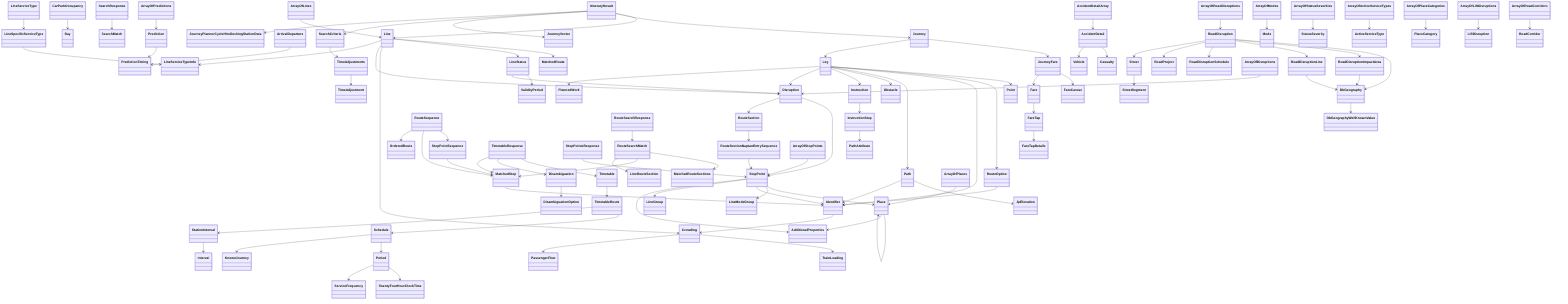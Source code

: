 classDiagram
    Place --> Place
    Place --> AdditionalProperties
    StopPoint --> Place
    StopPoint --> LineModeGroup
    StopPoint --> Identifier
    StopPoint --> LineGroup
    StopPoint --> AdditionalProperties
    RouteSectionNaptanEntrySequence --> StopPoint
    RouteSection --> RouteSectionNaptanEntrySequence
    Disruption --> StopPoint
    Disruption --> RouteSection
    LineStatus --> ValidityPeriod
    LineStatus --> Disruption
    Line --> MatchedRoute
    Line --> LineStatus
    Line --> Crowding
    Line --> Disruption
    Line --> LineServiceTypeInfo
    MatchedStop --> Identifier
    StopPointSequence --> MatchedStop
    RouteSequence --> StopPointSequence
    RouteSequence --> MatchedStop
    RouteSequence --> OrderedRoute
    RouteSearchMatch --> MatchedRouteSections
    RouteSearchMatch --> MatchedStop
    RouteSearchMatch --> LineRouteSection
    RouteSearchResponse --> RouteSearchMatch
    StationInterval --> Interval
    Period --> TwentyFourHourClockTime
    Period --> ServiceFrequency
    Schedule --> Period
    Schedule --> KnownJourney
    TimetableRoute --> Schedule
    TimetableRoute --> StationInterval
    Timetable --> TimetableRoute
    Disambiguation --> DisambiguationOption
    TimetableResponse --> Timetable
    TimetableResponse --> Disambiguation
    TimetableResponse --> MatchedStop
    Prediction --> PredictionTiming
    Crowding --> TrainLoading
    Crowding --> PassengerFlow
    Identifier --> Crowding
    CarParkOccupancy --> Bay
    SearchResponse --> SearchMatch
    LineSpecificServiceType --> LineServiceTypeInfo
    LineServiceType --> LineSpecificServiceType
    ArrivalDeparture --> PredictionTiming
    StopPointsResponse --> StopPoint
    Path --> JpElevation
    Path --> Identifier
    RouteOption --> Identifier
    Leg --> Point
    Leg --> RouteOption
    Leg --> Identifier
    Leg --> Path
    Leg --> Obstacle
    Leg --> Instruction
    Leg --> Disruption
    Leg --> PlannedWork
    FareTap --> FareTapDetails
    Fare --> FareTap
    JourneyFare --> FareCaveat
    JourneyFare --> Fare
    Journey --> JourneyFare
    Journey --> Leg
    InstructionStep --> PathAttribute
    TimeAdjustments --> TimeAdjustment
    SearchCriteria --> TimeAdjustments
    Instruction --> InstructionStep
    ItineraryResult --> Line
    ItineraryResult --> Journey
    ItineraryResult --> JourneyVector
    ItineraryResult --> SearchCriteria
    ItineraryResult --> JourneyPlannerCycleHireDockingStationData
    AccidentDetail --> Casualty
    AccidentDetail --> Vehicle
    DbGeography --> DbGeographyWellKnownValue
    Street --> StreetSegment
    RoadDisruptionLine --> DbGeography
    RoadDisruptionImpactArea --> DbGeography
    RoadDisruption --> DbGeography
    RoadDisruption --> RoadDisruptionImpactArea
    RoadDisruption --> RoadDisruptionLine
    RoadDisruption --> RoadDisruptionSchedule
    RoadDisruption --> RoadProject
    RoadDisruption --> Street
    ArrayOfModes --> Mode
    ArrayOfStatusSeverities --> StatusSeverity
    ArrayOfLines --> Line
    ArrayOfStopPoints --> StopPoint
    ArrayOfDisruptions --> Disruption
    ArrayOfPredictions --> Prediction
    ArrayOfActiveServiceTypes --> ActiveServiceType
    ArrayOfPlaceCategories --> PlaceCategory
    ArrayOfPlaces --> Place
    AccidentDetailArray --> AccidentDetail
    ArrayOfLiftDisruptions --> LiftDisruption
    ArrayOfRoadCorridors --> RoadCorridor
    ArrayOfRoadDisruptions --> RoadDisruption